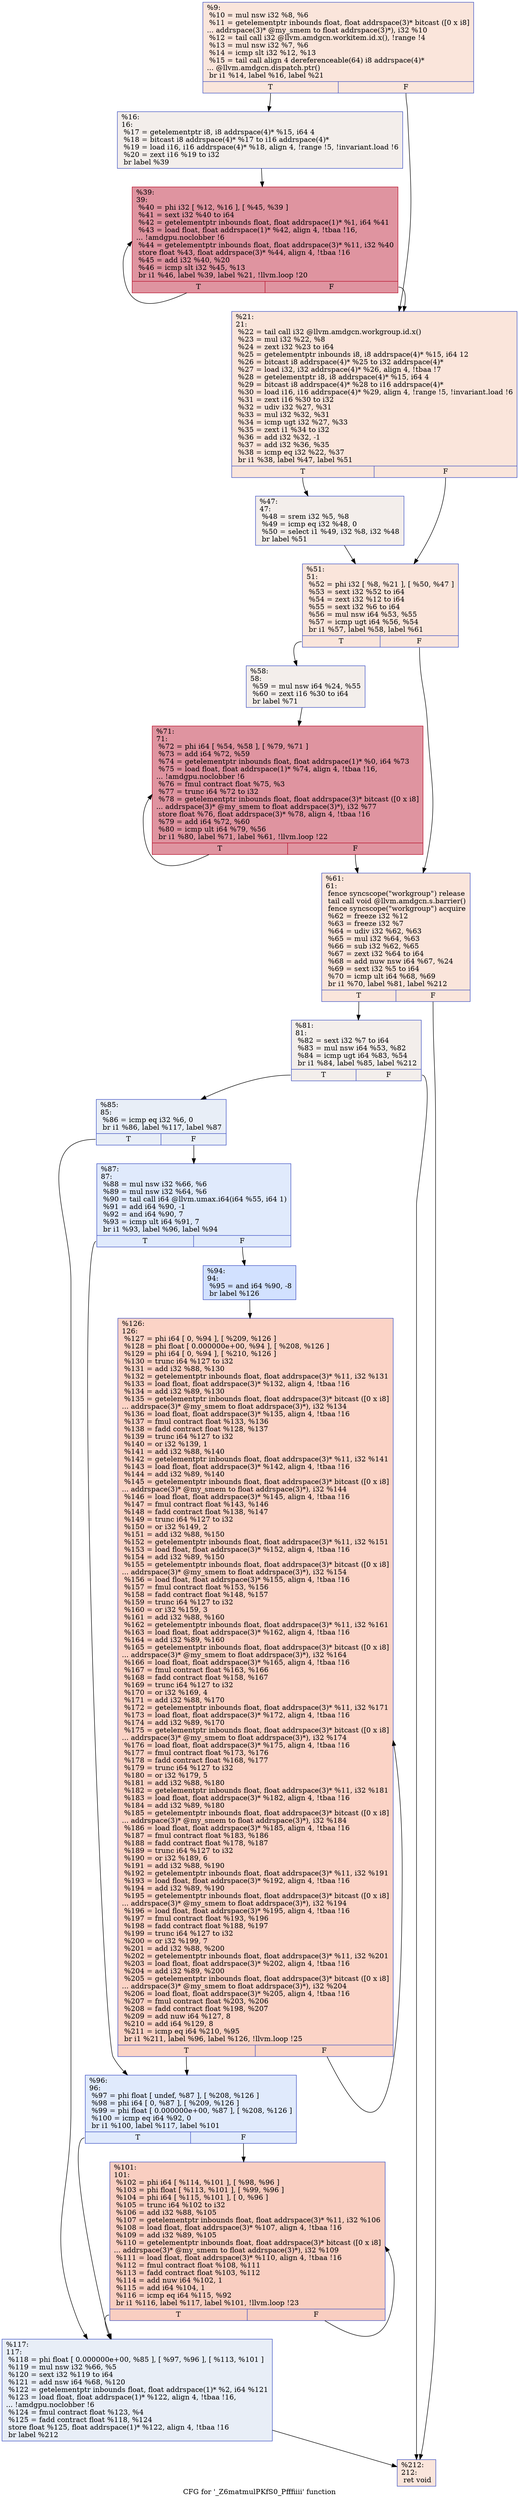 digraph "CFG for '_Z6matmulPKfS0_Pfffiiii' function" {
	label="CFG for '_Z6matmulPKfS0_Pfffiiii' function";

	Node0x47cdb90 [shape=record,color="#3d50c3ff", style=filled, fillcolor="#f4c5ad70",label="{%9:\l  %10 = mul nsw i32 %8, %6\l  %11 = getelementptr inbounds float, float addrspace(3)* bitcast ([0 x i8]\l... addrspace(3)* @my_smem to float addrspace(3)*), i32 %10\l  %12 = tail call i32 @llvm.amdgcn.workitem.id.x(), !range !4\l  %13 = mul nsw i32 %7, %6\l  %14 = icmp slt i32 %12, %13\l  %15 = tail call align 4 dereferenceable(64) i8 addrspace(4)*\l... @llvm.amdgcn.dispatch.ptr()\l  br i1 %14, label %16, label %21\l|{<s0>T|<s1>F}}"];
	Node0x47cdb90:s0 -> Node0x47cfca0;
	Node0x47cdb90:s1 -> Node0x47cfd30;
	Node0x47cfca0 [shape=record,color="#3d50c3ff", style=filled, fillcolor="#e5d8d170",label="{%16:\l16:                                               \l  %17 = getelementptr i8, i8 addrspace(4)* %15, i64 4\l  %18 = bitcast i8 addrspace(4)* %17 to i16 addrspace(4)*\l  %19 = load i16, i16 addrspace(4)* %18, align 4, !range !5, !invariant.load !6\l  %20 = zext i16 %19 to i32\l  br label %39\l}"];
	Node0x47cfca0 -> Node0x47d03f0;
	Node0x47cfd30 [shape=record,color="#3d50c3ff", style=filled, fillcolor="#f4c5ad70",label="{%21:\l21:                                               \l  %22 = tail call i32 @llvm.amdgcn.workgroup.id.x()\l  %23 = mul i32 %22, %8\l  %24 = zext i32 %23 to i64\l  %25 = getelementptr inbounds i8, i8 addrspace(4)* %15, i64 12\l  %26 = bitcast i8 addrspace(4)* %25 to i32 addrspace(4)*\l  %27 = load i32, i32 addrspace(4)* %26, align 4, !tbaa !7\l  %28 = getelementptr i8, i8 addrspace(4)* %15, i64 4\l  %29 = bitcast i8 addrspace(4)* %28 to i16 addrspace(4)*\l  %30 = load i16, i16 addrspace(4)* %29, align 4, !range !5, !invariant.load !6\l  %31 = zext i16 %30 to i32\l  %32 = udiv i32 %27, %31\l  %33 = mul i32 %32, %31\l  %34 = icmp ugt i32 %27, %33\l  %35 = zext i1 %34 to i32\l  %36 = add i32 %32, -1\l  %37 = add i32 %36, %35\l  %38 = icmp eq i32 %22, %37\l  br i1 %38, label %47, label %51\l|{<s0>T|<s1>F}}"];
	Node0x47cfd30:s0 -> Node0x47d1e20;
	Node0x47cfd30:s1 -> Node0x47d1eb0;
	Node0x47d03f0 [shape=record,color="#b70d28ff", style=filled, fillcolor="#b70d2870",label="{%39:\l39:                                               \l  %40 = phi i32 [ %12, %16 ], [ %45, %39 ]\l  %41 = sext i32 %40 to i64\l  %42 = getelementptr inbounds float, float addrspace(1)* %1, i64 %41\l  %43 = load float, float addrspace(1)* %42, align 4, !tbaa !16,\l... !amdgpu.noclobber !6\l  %44 = getelementptr inbounds float, float addrspace(3)* %11, i32 %40\l  store float %43, float addrspace(3)* %44, align 4, !tbaa !16\l  %45 = add i32 %40, %20\l  %46 = icmp slt i32 %45, %13\l  br i1 %46, label %39, label %21, !llvm.loop !20\l|{<s0>T|<s1>F}}"];
	Node0x47d03f0:s0 -> Node0x47d03f0;
	Node0x47d03f0:s1 -> Node0x47cfd30;
	Node0x47d1e20 [shape=record,color="#3d50c3ff", style=filled, fillcolor="#e5d8d170",label="{%47:\l47:                                               \l  %48 = srem i32 %5, %8\l  %49 = icmp eq i32 %48, 0\l  %50 = select i1 %49, i32 %8, i32 %48\l  br label %51\l}"];
	Node0x47d1e20 -> Node0x47d1eb0;
	Node0x47d1eb0 [shape=record,color="#3d50c3ff", style=filled, fillcolor="#f4c5ad70",label="{%51:\l51:                                               \l  %52 = phi i32 [ %8, %21 ], [ %50, %47 ]\l  %53 = sext i32 %52 to i64\l  %54 = zext i32 %12 to i64\l  %55 = sext i32 %6 to i64\l  %56 = mul nsw i64 %53, %55\l  %57 = icmp ugt i64 %56, %54\l  br i1 %57, label %58, label %61\l|{<s0>T|<s1>F}}"];
	Node0x47d1eb0:s0 -> Node0x47d3340;
	Node0x47d1eb0:s1 -> Node0x47d3390;
	Node0x47d3340 [shape=record,color="#3d50c3ff", style=filled, fillcolor="#e5d8d170",label="{%58:\l58:                                               \l  %59 = mul nsw i64 %24, %55\l  %60 = zext i16 %30 to i64\l  br label %71\l}"];
	Node0x47d3340 -> Node0x47d3590;
	Node0x47d3390 [shape=record,color="#3d50c3ff", style=filled, fillcolor="#f4c5ad70",label="{%61:\l61:                                               \l  fence syncscope(\"workgroup\") release\l  tail call void @llvm.amdgcn.s.barrier()\l  fence syncscope(\"workgroup\") acquire\l  %62 = freeze i32 %12\l  %63 = freeze i32 %7\l  %64 = udiv i32 %62, %63\l  %65 = mul i32 %64, %63\l  %66 = sub i32 %62, %65\l  %67 = zext i32 %64 to i64\l  %68 = add nuw nsw i64 %67, %24\l  %69 = sext i32 %5 to i64\l  %70 = icmp ult i64 %68, %69\l  br i1 %70, label %81, label %212\l|{<s0>T|<s1>F}}"];
	Node0x47d3390:s0 -> Node0x47d3fd0;
	Node0x47d3390:s1 -> Node0x47d4020;
	Node0x47d3590 [shape=record,color="#b70d28ff", style=filled, fillcolor="#b70d2870",label="{%71:\l71:                                               \l  %72 = phi i64 [ %54, %58 ], [ %79, %71 ]\l  %73 = add i64 %72, %59\l  %74 = getelementptr inbounds float, float addrspace(1)* %0, i64 %73\l  %75 = load float, float addrspace(1)* %74, align 4, !tbaa !16,\l... !amdgpu.noclobber !6\l  %76 = fmul contract float %75, %3\l  %77 = trunc i64 %72 to i32\l  %78 = getelementptr inbounds float, float addrspace(3)* bitcast ([0 x i8]\l... addrspace(3)* @my_smem to float addrspace(3)*), i32 %77\l  store float %76, float addrspace(3)* %78, align 4, !tbaa !16\l  %79 = add i64 %72, %60\l  %80 = icmp ult i64 %79, %56\l  br i1 %80, label %71, label %61, !llvm.loop !22\l|{<s0>T|<s1>F}}"];
	Node0x47d3590:s0 -> Node0x47d3590;
	Node0x47d3590:s1 -> Node0x47d3390;
	Node0x47d3fd0 [shape=record,color="#3d50c3ff", style=filled, fillcolor="#e5d8d170",label="{%81:\l81:                                               \l  %82 = sext i32 %7 to i64\l  %83 = mul nsw i64 %53, %82\l  %84 = icmp ugt i64 %83, %54\l  br i1 %84, label %85, label %212\l|{<s0>T|<s1>F}}"];
	Node0x47d3fd0:s0 -> Node0x47d4af0;
	Node0x47d3fd0:s1 -> Node0x47d4020;
	Node0x47d4af0 [shape=record,color="#3d50c3ff", style=filled, fillcolor="#cbd8ee70",label="{%85:\l85:                                               \l  %86 = icmp eq i32 %6, 0\l  br i1 %86, label %117, label %87\l|{<s0>T|<s1>F}}"];
	Node0x47d4af0:s0 -> Node0x47d4c80;
	Node0x47d4af0:s1 -> Node0x47d4cd0;
	Node0x47d4cd0 [shape=record,color="#3d50c3ff", style=filled, fillcolor="#b9d0f970",label="{%87:\l87:                                               \l  %88 = mul nsw i32 %66, %6\l  %89 = mul nsw i32 %64, %6\l  %90 = tail call i64 @llvm.umax.i64(i64 %55, i64 1)\l  %91 = add i64 %90, -1\l  %92 = and i64 %90, 7\l  %93 = icmp ult i64 %91, 7\l  br i1 %93, label %96, label %94\l|{<s0>T|<s1>F}}"];
	Node0x47d4cd0:s0 -> Node0x47d52d0;
	Node0x47d4cd0:s1 -> Node0x47d5360;
	Node0x47d5360 [shape=record,color="#3d50c3ff", style=filled, fillcolor="#9abbff70",label="{%94:\l94:                                               \l  %95 = and i64 %90, -8\l  br label %126\l}"];
	Node0x47d5360 -> Node0x47d5560;
	Node0x47d52d0 [shape=record,color="#3d50c3ff", style=filled, fillcolor="#b9d0f970",label="{%96:\l96:                                               \l  %97 = phi float [ undef, %87 ], [ %208, %126 ]\l  %98 = phi i64 [ 0, %87 ], [ %209, %126 ]\l  %99 = phi float [ 0.000000e+00, %87 ], [ %208, %126 ]\l  %100 = icmp eq i64 %92, 0\l  br i1 %100, label %117, label %101\l|{<s0>T|<s1>F}}"];
	Node0x47d52d0:s0 -> Node0x47d4c80;
	Node0x47d52d0:s1 -> Node0x47d6800;
	Node0x47d6800 [shape=record,color="#3d50c3ff", style=filled, fillcolor="#f2907270",label="{%101:\l101:                                              \l  %102 = phi i64 [ %114, %101 ], [ %98, %96 ]\l  %103 = phi float [ %113, %101 ], [ %99, %96 ]\l  %104 = phi i64 [ %115, %101 ], [ 0, %96 ]\l  %105 = trunc i64 %102 to i32\l  %106 = add i32 %88, %105\l  %107 = getelementptr inbounds float, float addrspace(3)* %11, i32 %106\l  %108 = load float, float addrspace(3)* %107, align 4, !tbaa !16\l  %109 = add i32 %89, %105\l  %110 = getelementptr inbounds float, float addrspace(3)* bitcast ([0 x i8]\l... addrspace(3)* @my_smem to float addrspace(3)*), i32 %109\l  %111 = load float, float addrspace(3)* %110, align 4, !tbaa !16\l  %112 = fmul contract float %108, %111\l  %113 = fadd contract float %103, %112\l  %114 = add nuw i64 %102, 1\l  %115 = add i64 %104, 1\l  %116 = icmp eq i64 %115, %92\l  br i1 %116, label %117, label %101, !llvm.loop !23\l|{<s0>T|<s1>F}}"];
	Node0x47d6800:s0 -> Node0x47d4c80;
	Node0x47d6800:s1 -> Node0x47d6800;
	Node0x47d4c80 [shape=record,color="#3d50c3ff", style=filled, fillcolor="#cbd8ee70",label="{%117:\l117:                                              \l  %118 = phi float [ 0.000000e+00, %85 ], [ %97, %96 ], [ %113, %101 ]\l  %119 = mul nsw i32 %66, %5\l  %120 = sext i32 %119 to i64\l  %121 = add nsw i64 %68, %120\l  %122 = getelementptr inbounds float, float addrspace(1)* %2, i64 %121\l  %123 = load float, float addrspace(1)* %122, align 4, !tbaa !16,\l... !amdgpu.noclobber !6\l  %124 = fmul contract float %123, %4\l  %125 = fadd contract float %118, %124\l  store float %125, float addrspace(1)* %122, align 4, !tbaa !16\l  br label %212\l}"];
	Node0x47d4c80 -> Node0x47d4020;
	Node0x47d5560 [shape=record,color="#3d50c3ff", style=filled, fillcolor="#f59c7d70",label="{%126:\l126:                                              \l  %127 = phi i64 [ 0, %94 ], [ %209, %126 ]\l  %128 = phi float [ 0.000000e+00, %94 ], [ %208, %126 ]\l  %129 = phi i64 [ 0, %94 ], [ %210, %126 ]\l  %130 = trunc i64 %127 to i32\l  %131 = add i32 %88, %130\l  %132 = getelementptr inbounds float, float addrspace(3)* %11, i32 %131\l  %133 = load float, float addrspace(3)* %132, align 4, !tbaa !16\l  %134 = add i32 %89, %130\l  %135 = getelementptr inbounds float, float addrspace(3)* bitcast ([0 x i8]\l... addrspace(3)* @my_smem to float addrspace(3)*), i32 %134\l  %136 = load float, float addrspace(3)* %135, align 4, !tbaa !16\l  %137 = fmul contract float %133, %136\l  %138 = fadd contract float %128, %137\l  %139 = trunc i64 %127 to i32\l  %140 = or i32 %139, 1\l  %141 = add i32 %88, %140\l  %142 = getelementptr inbounds float, float addrspace(3)* %11, i32 %141\l  %143 = load float, float addrspace(3)* %142, align 4, !tbaa !16\l  %144 = add i32 %89, %140\l  %145 = getelementptr inbounds float, float addrspace(3)* bitcast ([0 x i8]\l... addrspace(3)* @my_smem to float addrspace(3)*), i32 %144\l  %146 = load float, float addrspace(3)* %145, align 4, !tbaa !16\l  %147 = fmul contract float %143, %146\l  %148 = fadd contract float %138, %147\l  %149 = trunc i64 %127 to i32\l  %150 = or i32 %149, 2\l  %151 = add i32 %88, %150\l  %152 = getelementptr inbounds float, float addrspace(3)* %11, i32 %151\l  %153 = load float, float addrspace(3)* %152, align 4, !tbaa !16\l  %154 = add i32 %89, %150\l  %155 = getelementptr inbounds float, float addrspace(3)* bitcast ([0 x i8]\l... addrspace(3)* @my_smem to float addrspace(3)*), i32 %154\l  %156 = load float, float addrspace(3)* %155, align 4, !tbaa !16\l  %157 = fmul contract float %153, %156\l  %158 = fadd contract float %148, %157\l  %159 = trunc i64 %127 to i32\l  %160 = or i32 %159, 3\l  %161 = add i32 %88, %160\l  %162 = getelementptr inbounds float, float addrspace(3)* %11, i32 %161\l  %163 = load float, float addrspace(3)* %162, align 4, !tbaa !16\l  %164 = add i32 %89, %160\l  %165 = getelementptr inbounds float, float addrspace(3)* bitcast ([0 x i8]\l... addrspace(3)* @my_smem to float addrspace(3)*), i32 %164\l  %166 = load float, float addrspace(3)* %165, align 4, !tbaa !16\l  %167 = fmul contract float %163, %166\l  %168 = fadd contract float %158, %167\l  %169 = trunc i64 %127 to i32\l  %170 = or i32 %169, 4\l  %171 = add i32 %88, %170\l  %172 = getelementptr inbounds float, float addrspace(3)* %11, i32 %171\l  %173 = load float, float addrspace(3)* %172, align 4, !tbaa !16\l  %174 = add i32 %89, %170\l  %175 = getelementptr inbounds float, float addrspace(3)* bitcast ([0 x i8]\l... addrspace(3)* @my_smem to float addrspace(3)*), i32 %174\l  %176 = load float, float addrspace(3)* %175, align 4, !tbaa !16\l  %177 = fmul contract float %173, %176\l  %178 = fadd contract float %168, %177\l  %179 = trunc i64 %127 to i32\l  %180 = or i32 %179, 5\l  %181 = add i32 %88, %180\l  %182 = getelementptr inbounds float, float addrspace(3)* %11, i32 %181\l  %183 = load float, float addrspace(3)* %182, align 4, !tbaa !16\l  %184 = add i32 %89, %180\l  %185 = getelementptr inbounds float, float addrspace(3)* bitcast ([0 x i8]\l... addrspace(3)* @my_smem to float addrspace(3)*), i32 %184\l  %186 = load float, float addrspace(3)* %185, align 4, !tbaa !16\l  %187 = fmul contract float %183, %186\l  %188 = fadd contract float %178, %187\l  %189 = trunc i64 %127 to i32\l  %190 = or i32 %189, 6\l  %191 = add i32 %88, %190\l  %192 = getelementptr inbounds float, float addrspace(3)* %11, i32 %191\l  %193 = load float, float addrspace(3)* %192, align 4, !tbaa !16\l  %194 = add i32 %89, %190\l  %195 = getelementptr inbounds float, float addrspace(3)* bitcast ([0 x i8]\l... addrspace(3)* @my_smem to float addrspace(3)*), i32 %194\l  %196 = load float, float addrspace(3)* %195, align 4, !tbaa !16\l  %197 = fmul contract float %193, %196\l  %198 = fadd contract float %188, %197\l  %199 = trunc i64 %127 to i32\l  %200 = or i32 %199, 7\l  %201 = add i32 %88, %200\l  %202 = getelementptr inbounds float, float addrspace(3)* %11, i32 %201\l  %203 = load float, float addrspace(3)* %202, align 4, !tbaa !16\l  %204 = add i32 %89, %200\l  %205 = getelementptr inbounds float, float addrspace(3)* bitcast ([0 x i8]\l... addrspace(3)* @my_smem to float addrspace(3)*), i32 %204\l  %206 = load float, float addrspace(3)* %205, align 4, !tbaa !16\l  %207 = fmul contract float %203, %206\l  %208 = fadd contract float %198, %207\l  %209 = add nuw i64 %127, 8\l  %210 = add i64 %129, 8\l  %211 = icmp eq i64 %210, %95\l  br i1 %211, label %96, label %126, !llvm.loop !25\l|{<s0>T|<s1>F}}"];
	Node0x47d5560:s0 -> Node0x47d52d0;
	Node0x47d5560:s1 -> Node0x47d5560;
	Node0x47d4020 [shape=record,color="#3d50c3ff", style=filled, fillcolor="#f4c5ad70",label="{%212:\l212:                                              \l  ret void\l}"];
}
